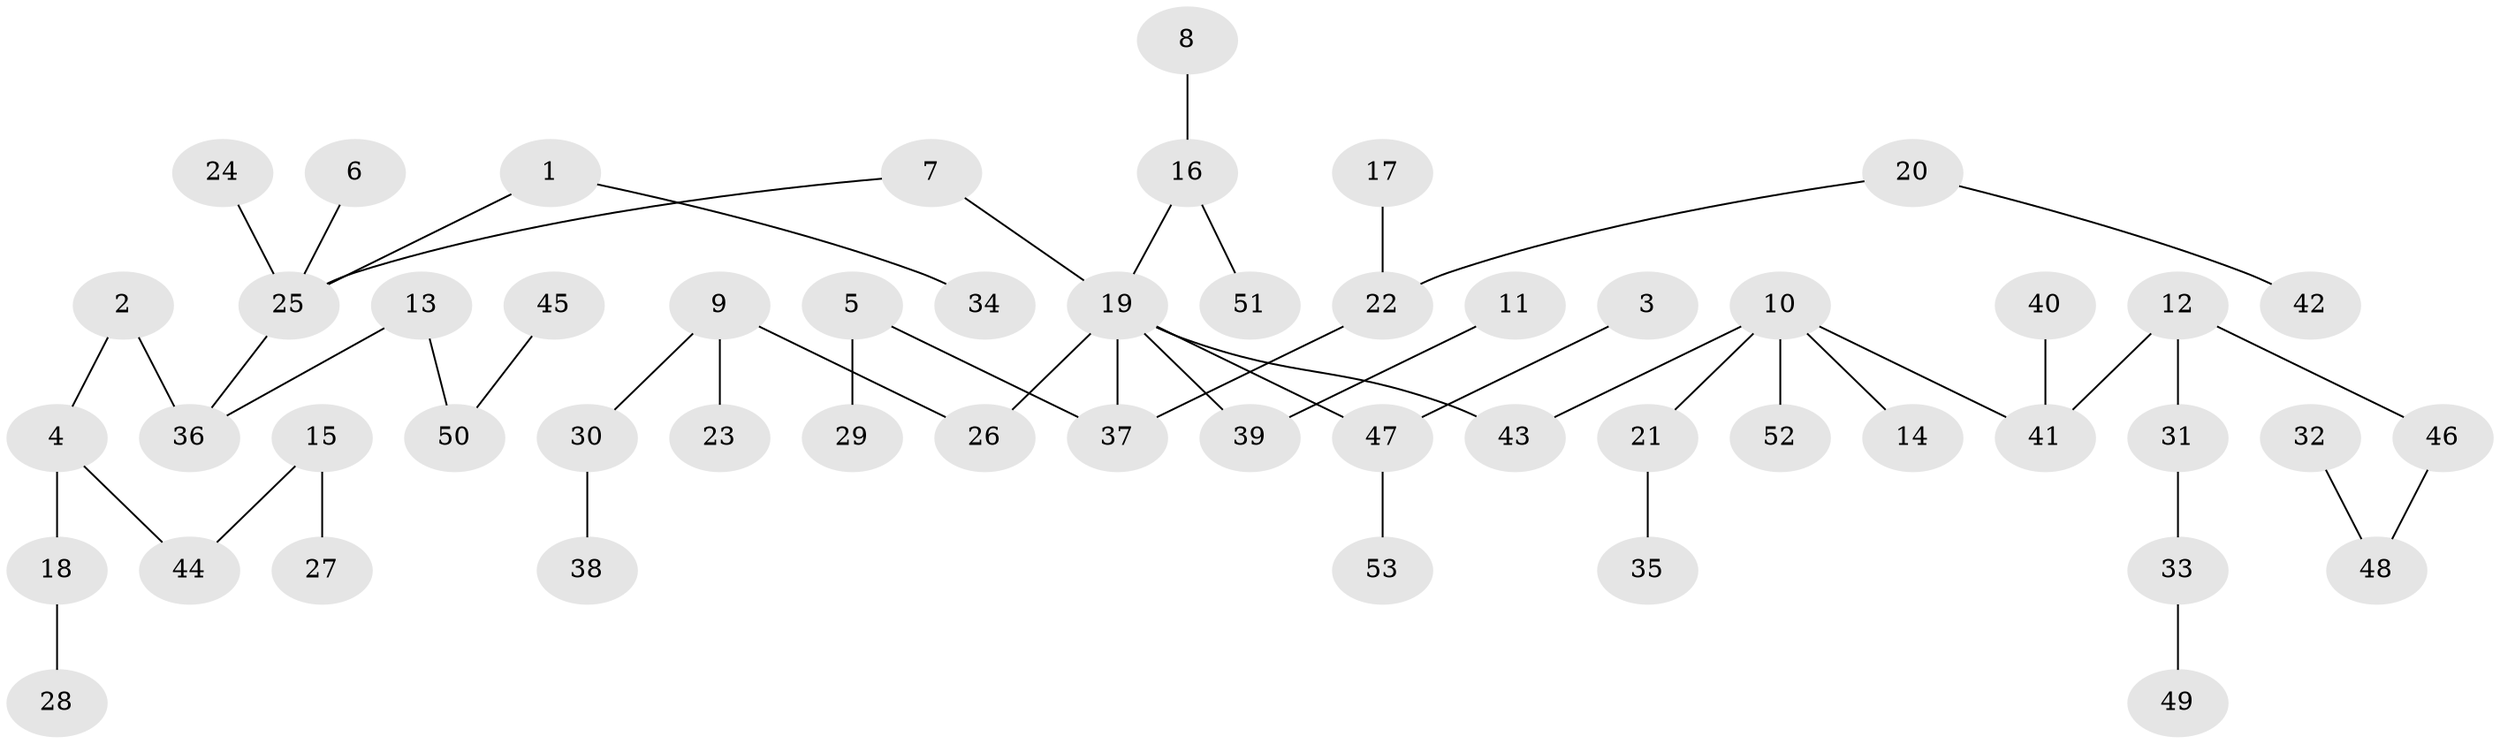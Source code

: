 // original degree distribution, {7: 0.009523809523809525, 4: 0.09523809523809523, 8: 0.009523809523809525, 5: 0.01904761904761905, 2: 0.24761904761904763, 1: 0.49523809523809526, 3: 0.12380952380952381}
// Generated by graph-tools (version 1.1) at 2025/02/03/09/25 03:02:23]
// undirected, 53 vertices, 52 edges
graph export_dot {
graph [start="1"]
  node [color=gray90,style=filled];
  1;
  2;
  3;
  4;
  5;
  6;
  7;
  8;
  9;
  10;
  11;
  12;
  13;
  14;
  15;
  16;
  17;
  18;
  19;
  20;
  21;
  22;
  23;
  24;
  25;
  26;
  27;
  28;
  29;
  30;
  31;
  32;
  33;
  34;
  35;
  36;
  37;
  38;
  39;
  40;
  41;
  42;
  43;
  44;
  45;
  46;
  47;
  48;
  49;
  50;
  51;
  52;
  53;
  1 -- 25 [weight=1.0];
  1 -- 34 [weight=1.0];
  2 -- 4 [weight=1.0];
  2 -- 36 [weight=1.0];
  3 -- 47 [weight=1.0];
  4 -- 18 [weight=1.0];
  4 -- 44 [weight=1.0];
  5 -- 29 [weight=1.0];
  5 -- 37 [weight=1.0];
  6 -- 25 [weight=1.0];
  7 -- 19 [weight=1.0];
  7 -- 25 [weight=1.0];
  8 -- 16 [weight=1.0];
  9 -- 23 [weight=1.0];
  9 -- 26 [weight=1.0];
  9 -- 30 [weight=1.0];
  10 -- 14 [weight=1.0];
  10 -- 21 [weight=1.0];
  10 -- 41 [weight=1.0];
  10 -- 43 [weight=1.0];
  10 -- 52 [weight=1.0];
  11 -- 39 [weight=1.0];
  12 -- 31 [weight=1.0];
  12 -- 41 [weight=1.0];
  12 -- 46 [weight=1.0];
  13 -- 36 [weight=1.0];
  13 -- 50 [weight=1.0];
  15 -- 27 [weight=1.0];
  15 -- 44 [weight=1.0];
  16 -- 19 [weight=1.0];
  16 -- 51 [weight=1.0];
  17 -- 22 [weight=1.0];
  18 -- 28 [weight=1.0];
  19 -- 26 [weight=1.0];
  19 -- 37 [weight=1.0];
  19 -- 39 [weight=1.0];
  19 -- 43 [weight=1.0];
  19 -- 47 [weight=1.0];
  20 -- 22 [weight=1.0];
  20 -- 42 [weight=1.0];
  21 -- 35 [weight=1.0];
  22 -- 37 [weight=1.0];
  24 -- 25 [weight=1.0];
  25 -- 36 [weight=1.0];
  30 -- 38 [weight=1.0];
  31 -- 33 [weight=1.0];
  32 -- 48 [weight=1.0];
  33 -- 49 [weight=1.0];
  40 -- 41 [weight=1.0];
  45 -- 50 [weight=1.0];
  46 -- 48 [weight=1.0];
  47 -- 53 [weight=1.0];
}
